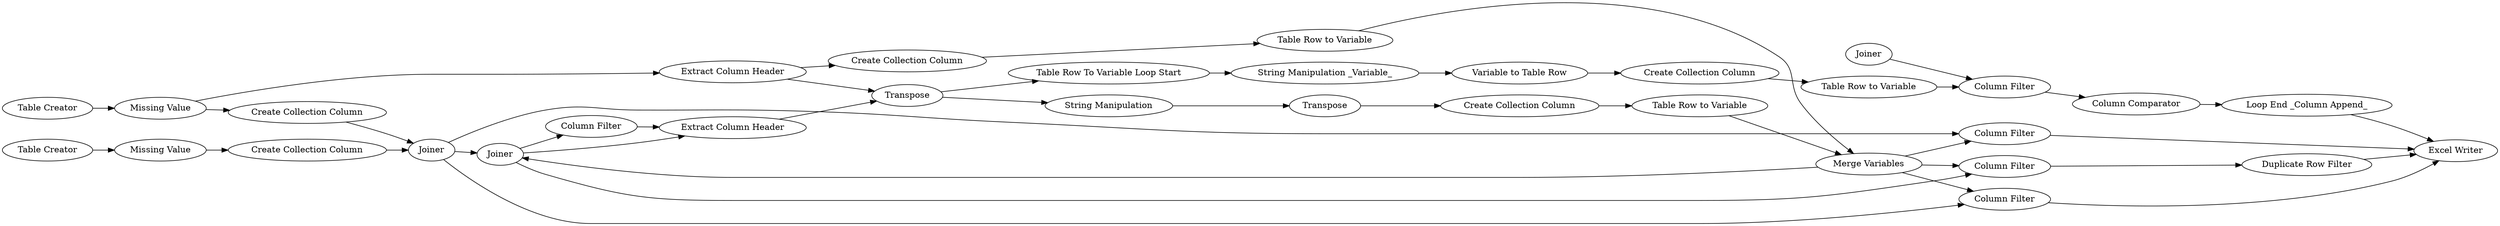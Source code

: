 digraph {
	6 -> 3
	572 -> 578
	36 -> 564
	564 -> 46
	586 -> 7
	9 -> 587
	574 -> 575
	1 -> 585
	3 -> 15
	584 -> 586
	581 -> 587
	3 -> 10
	562 -> 581
	570 -> 36
	565 -> 48
	26 -> 39
	563 -> 37
	578 -> 562
	37 -> 26
	571 -> 572
	578 -> 15
	577 -> 576
	48 -> 566
	578 -> 10
	3 -> 9
	15 -> 588
	570 -> 571
	36 -> 574
	588 -> 34
	566 -> 37
	39 -> 587
	575 -> 577
	585 -> 6
	578 -> 9
	576 -> 578
	7 -> 3
	46 -> 565
	34 -> 36
	15 -> 562
	15 -> 34
	585 -> 570
	10 -> 587
	570 [label="Extract Column Header"]
	584 [label="Table Creator"]
	564 [label="Table Row To Variable Loop Start"]
	7 [label="Create Collection Column"]
	587 [label="Excel Writer"]
	9 [label="Column Filter"]
	562 [label="Column Filter"]
	26 [label="Column Comparator"]
	576 [label="Table Row to Variable"]
	3 [label=Joiner]
	581 [label="Duplicate Row Filter"]
	578 [label="Merge Variables"]
	588 [label="Column Filter"]
	565 [label="Variable to Table Row"]
	6 [label="Create Collection Column"]
	15 [label=Joiner]
	571 [label="Create Collection Column"]
	566 [label="Table Row to Variable"]
	585 [label="Missing Value"]
	10 [label="Column Filter"]
	48 [label="Create Collection Column"]
	1 [label="Table Creator"]
	563 [label=Joiner]
	575 [label=Transpose]
	574 [label="String Manipulation"]
	34 [label="Extract Column Header"]
	36 [label=Transpose]
	572 [label="Table Row to Variable"]
	46 [label="String Manipulation _Variable_"]
	586 [label="Missing Value"]
	39 [label="Loop End _Column Append_"]
	577 [label="Create Collection Column"]
	37 [label="Column Filter"]
	rankdir=LR
}
